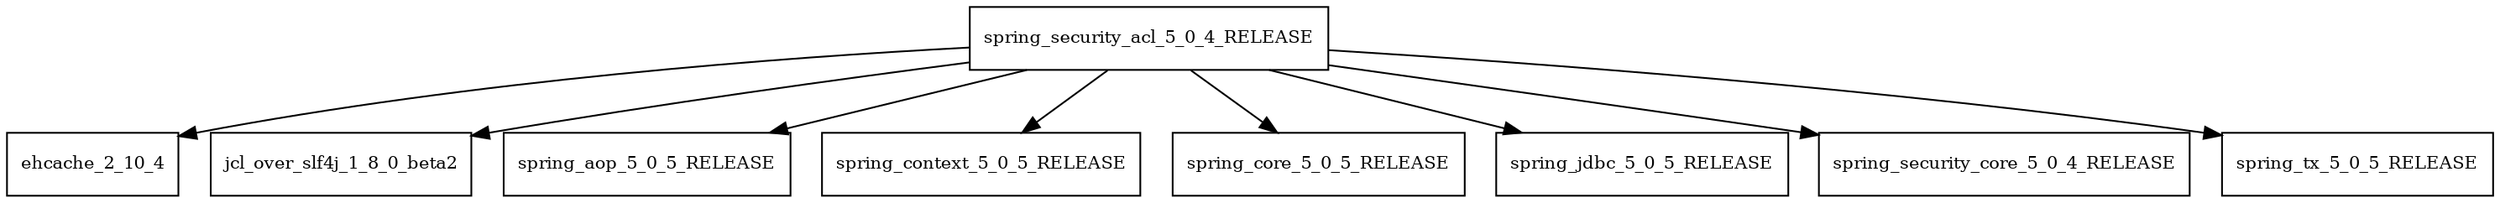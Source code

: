 digraph spring_security_acl_5_0_4_RELEASE_dependencies {
  node [shape = box, fontsize=10.0];
  spring_security_acl_5_0_4_RELEASE -> ehcache_2_10_4;
  spring_security_acl_5_0_4_RELEASE -> jcl_over_slf4j_1_8_0_beta2;
  spring_security_acl_5_0_4_RELEASE -> spring_aop_5_0_5_RELEASE;
  spring_security_acl_5_0_4_RELEASE -> spring_context_5_0_5_RELEASE;
  spring_security_acl_5_0_4_RELEASE -> spring_core_5_0_5_RELEASE;
  spring_security_acl_5_0_4_RELEASE -> spring_jdbc_5_0_5_RELEASE;
  spring_security_acl_5_0_4_RELEASE -> spring_security_core_5_0_4_RELEASE;
  spring_security_acl_5_0_4_RELEASE -> spring_tx_5_0_5_RELEASE;
}
